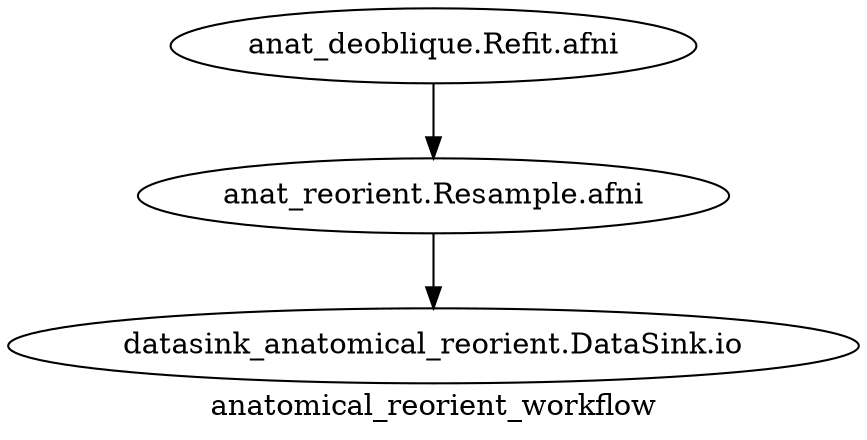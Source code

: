 digraph anatomical_reorient_workflow{
  label="anatomical_reorient_workflow";
  anatomical_reorient_workflow_anat_deoblique[label="anat_deoblique.Refit.afni"];
  anatomical_reorient_workflow_anat_reorient[label="anat_reorient.Resample.afni"];
  anatomical_reorient_workflow_datasink_anatomical_reorient[label="datasink_anatomical_reorient.DataSink.io"];
  anatomical_reorient_workflow_anat_deoblique -> anatomical_reorient_workflow_anat_reorient;
  anatomical_reorient_workflow_anat_reorient -> anatomical_reorient_workflow_datasink_anatomical_reorient;
}